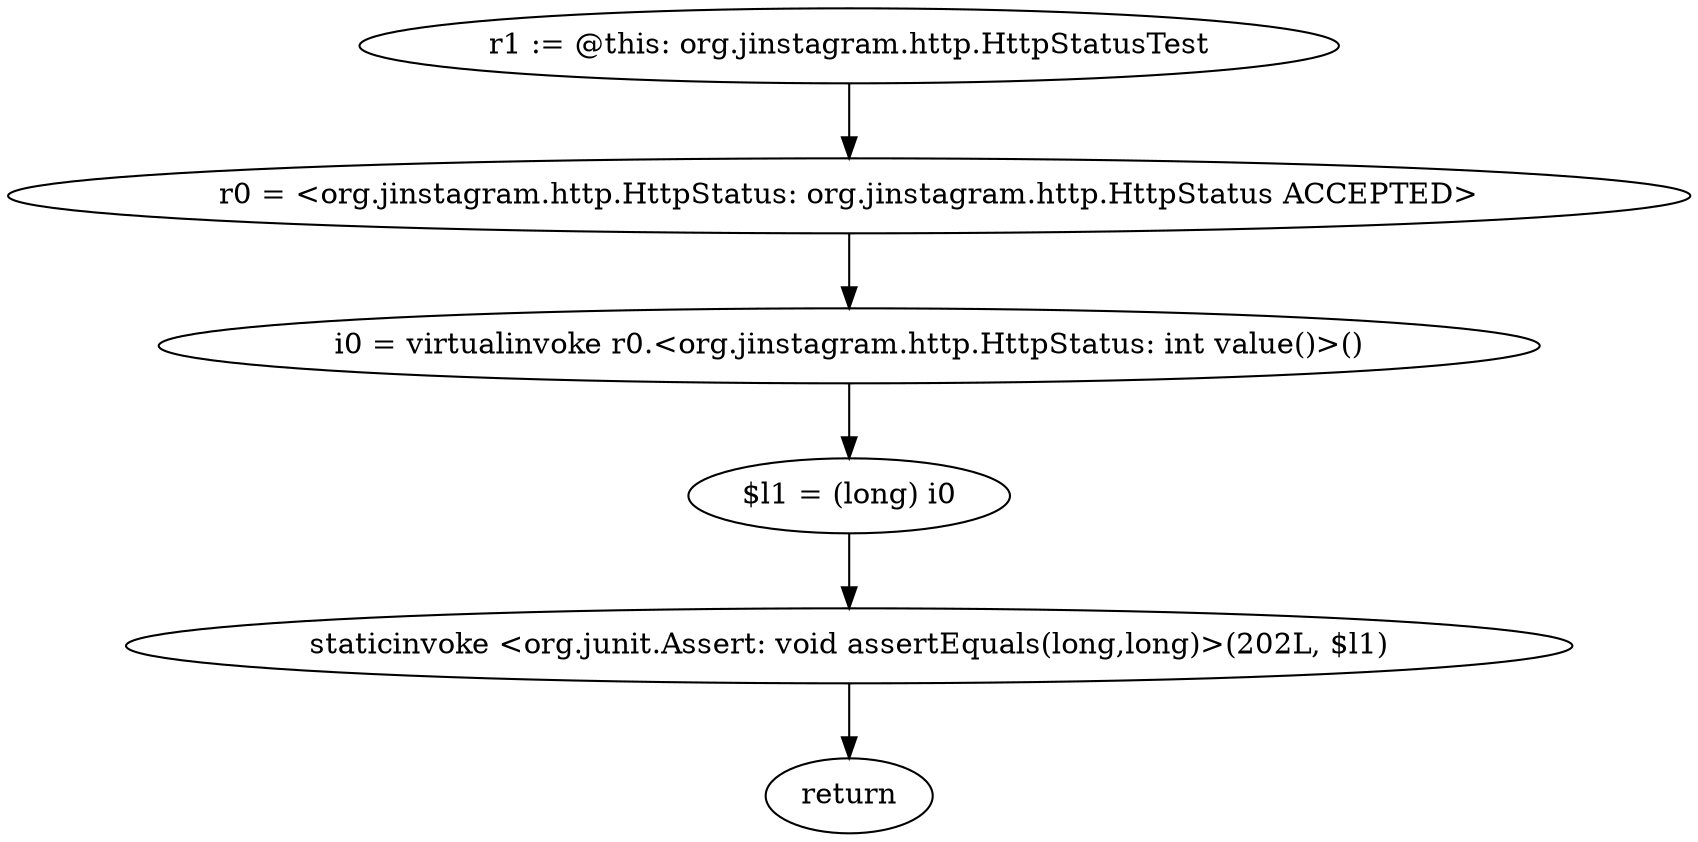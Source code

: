 digraph "unitGraph" {
    "r1 := @this: org.jinstagram.http.HttpStatusTest"
    "r0 = <org.jinstagram.http.HttpStatus: org.jinstagram.http.HttpStatus ACCEPTED>"
    "i0 = virtualinvoke r0.<org.jinstagram.http.HttpStatus: int value()>()"
    "$l1 = (long) i0"
    "staticinvoke <org.junit.Assert: void assertEquals(long,long)>(202L, $l1)"
    "return"
    "r1 := @this: org.jinstagram.http.HttpStatusTest"->"r0 = <org.jinstagram.http.HttpStatus: org.jinstagram.http.HttpStatus ACCEPTED>";
    "r0 = <org.jinstagram.http.HttpStatus: org.jinstagram.http.HttpStatus ACCEPTED>"->"i0 = virtualinvoke r0.<org.jinstagram.http.HttpStatus: int value()>()";
    "i0 = virtualinvoke r0.<org.jinstagram.http.HttpStatus: int value()>()"->"$l1 = (long) i0";
    "$l1 = (long) i0"->"staticinvoke <org.junit.Assert: void assertEquals(long,long)>(202L, $l1)";
    "staticinvoke <org.junit.Assert: void assertEquals(long,long)>(202L, $l1)"->"return";
}

